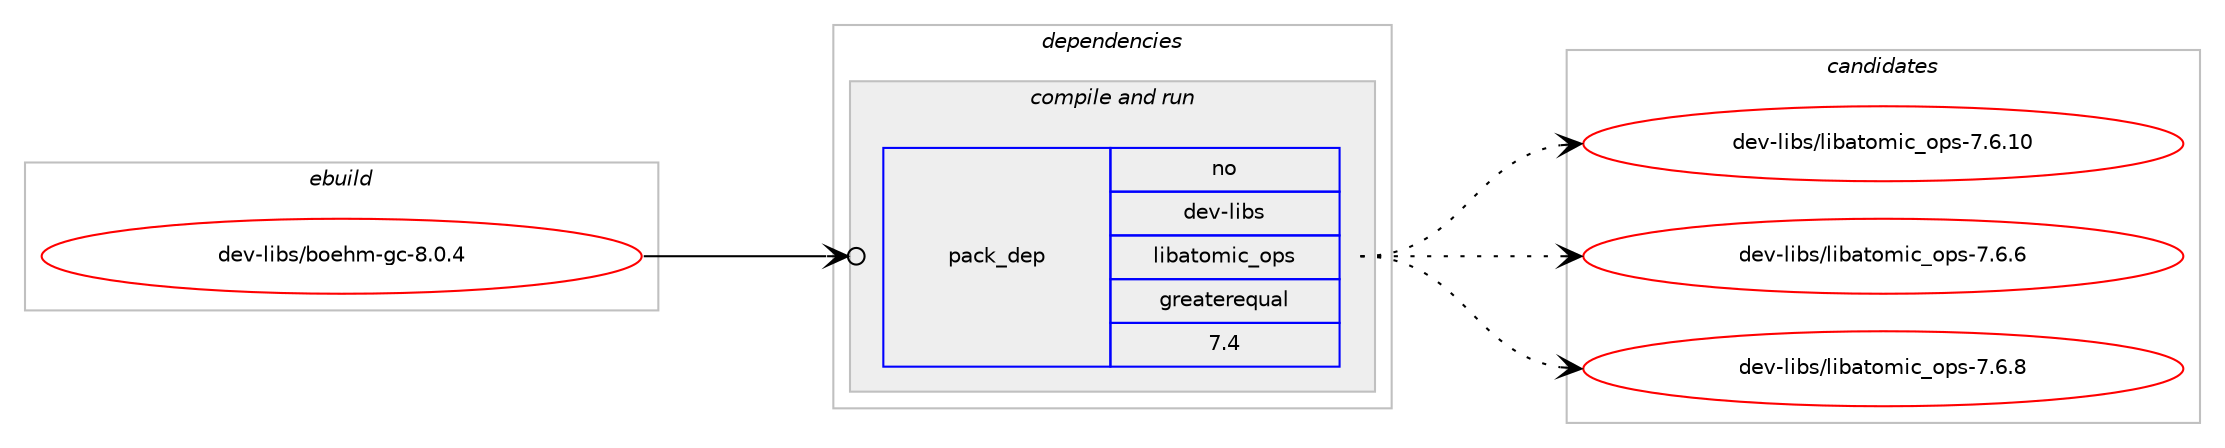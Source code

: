 digraph prolog {

# *************
# Graph options
# *************

newrank=true;
concentrate=true;
compound=true;
graph [rankdir=LR,fontname=Helvetica,fontsize=10,ranksep=1.5];#, ranksep=2.5, nodesep=0.2];
edge  [arrowhead=vee];
node  [fontname=Helvetica,fontsize=10];

# **********
# The ebuild
# **********

subgraph cluster_leftcol {
color=gray;
rank=same;
label=<<i>ebuild</i>>;
id [label="dev-libs/boehm-gc-8.0.4", color=red, width=4, href="../dev-libs/boehm-gc-8.0.4.svg"];
}

# ****************
# The dependencies
# ****************

subgraph cluster_midcol {
color=gray;
label=<<i>dependencies</i>>;
subgraph cluster_compile {
fillcolor="#eeeeee";
style=filled;
label=<<i>compile</i>>;
}
subgraph cluster_compileandrun {
fillcolor="#eeeeee";
style=filled;
label=<<i>compile and run</i>>;
subgraph pack420325 {
dependency562797 [label=<<TABLE BORDER="0" CELLBORDER="1" CELLSPACING="0" CELLPADDING="4" WIDTH="220"><TR><TD ROWSPAN="6" CELLPADDING="30">pack_dep</TD></TR><TR><TD WIDTH="110">no</TD></TR><TR><TD>dev-libs</TD></TR><TR><TD>libatomic_ops</TD></TR><TR><TD>greaterequal</TD></TR><TR><TD>7.4</TD></TR></TABLE>>, shape=none, color=blue];
}
id:e -> dependency562797:w [weight=20,style="solid",arrowhead="odotvee"];
}
subgraph cluster_run {
fillcolor="#eeeeee";
style=filled;
label=<<i>run</i>>;
}
}

# **************
# The candidates
# **************

subgraph cluster_choices {
rank=same;
color=gray;
label=<<i>candidates</i>>;

subgraph choice420325 {
color=black;
nodesep=1;
choice1001011184510810598115471081059897116111109105999511111211545554654464948 [label="dev-libs/libatomic_ops-7.6.10", color=red, width=4,href="../dev-libs/libatomic_ops-7.6.10.svg"];
choice10010111845108105981154710810598971161111091059995111112115455546544654 [label="dev-libs/libatomic_ops-7.6.6", color=red, width=4,href="../dev-libs/libatomic_ops-7.6.6.svg"];
choice10010111845108105981154710810598971161111091059995111112115455546544656 [label="dev-libs/libatomic_ops-7.6.8", color=red, width=4,href="../dev-libs/libatomic_ops-7.6.8.svg"];
dependency562797:e -> choice1001011184510810598115471081059897116111109105999511111211545554654464948:w [style=dotted,weight="100"];
dependency562797:e -> choice10010111845108105981154710810598971161111091059995111112115455546544654:w [style=dotted,weight="100"];
dependency562797:e -> choice10010111845108105981154710810598971161111091059995111112115455546544656:w [style=dotted,weight="100"];
}
}

}
